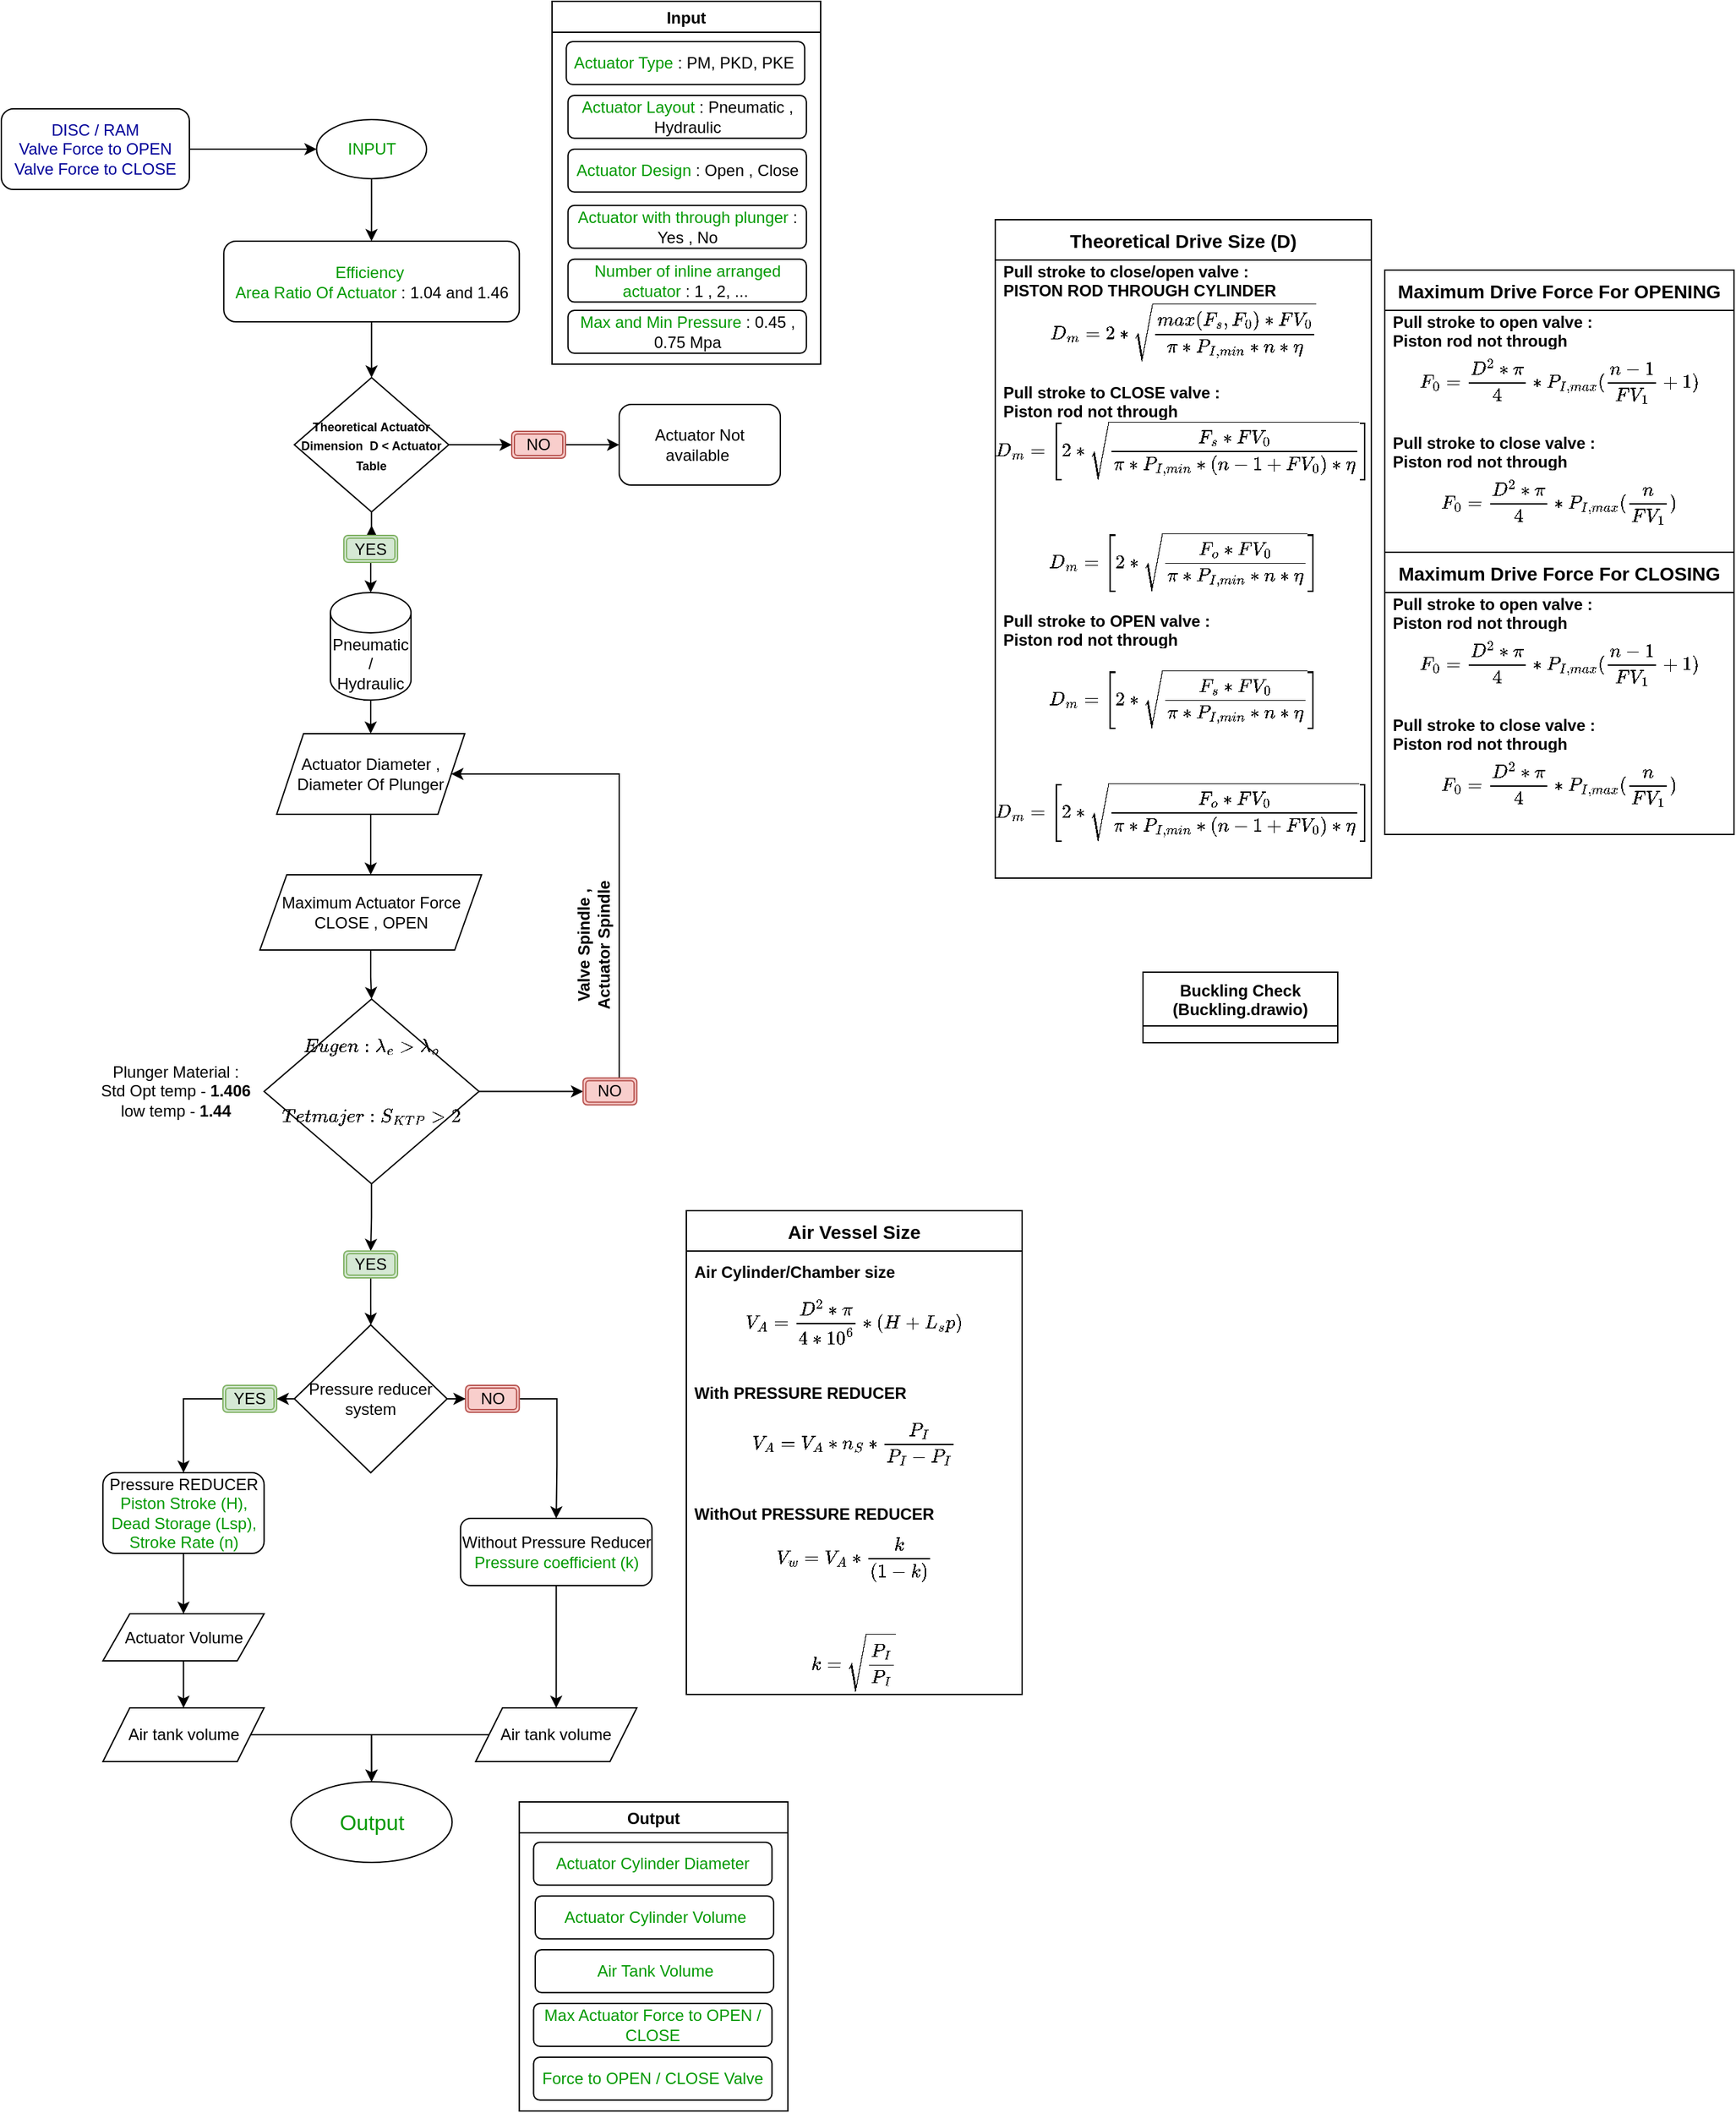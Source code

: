 <mxfile version="20.0.4" type="github">
  <diagram id="1MkfNqyFbh8jdpCnV-Yu" name="PKD_Actuator_FlowChart">
    <mxGraphModel dx="2940" dy="1857" grid="1" gridSize="10" guides="1" tooltips="1" connect="1" arrows="1" fold="1" page="1" pageScale="1" pageWidth="827" pageHeight="1169" math="1" shadow="0">
      <root>
        <mxCell id="0" />
        <mxCell id="1" parent="0" />
        <mxCell id="ROu2CqORUoCn4pubzrho-1" value="" style="edgeStyle=orthogonalEdgeStyle;rounded=0;orthogonalLoop=1;jettySize=auto;html=1;" edge="1" parent="1" source="ROu2CqORUoCn4pubzrho-2" target="ROu2CqORUoCn4pubzrho-44">
          <mxGeometry relative="1" as="geometry">
            <mxPoint x="330" y="150.059" as="targetPoint" />
          </mxGeometry>
        </mxCell>
        <mxCell id="ROu2CqORUoCn4pubzrho-2" value="&lt;font color=&quot;#000099&quot;&gt;DISC / RAM&lt;br&gt;Valve Force to OPEN&lt;br&gt;Valve Force to CLOSE&lt;/font&gt;" style="rounded=1;whiteSpace=wrap;html=1;" vertex="1" parent="1">
          <mxGeometry x="100" y="119.99" width="140" height="60" as="geometry" />
        </mxCell>
        <mxCell id="ROu2CqORUoCn4pubzrho-3" value="" style="edgeStyle=orthogonalEdgeStyle;rounded=0;orthogonalLoop=1;jettySize=auto;html=1;" edge="1" parent="1" source="ROu2CqORUoCn4pubzrho-44" target="ROu2CqORUoCn4pubzrho-5">
          <mxGeometry relative="1" as="geometry">
            <mxPoint x="370" y="165.93" as="sourcePoint" />
          </mxGeometry>
        </mxCell>
        <mxCell id="ROu2CqORUoCn4pubzrho-4" value="" style="edgeStyle=orthogonalEdgeStyle;rounded=0;orthogonalLoop=1;jettySize=auto;html=1;entryX=0.5;entryY=0;entryDx=0;entryDy=0;" edge="1" parent="1" source="ROu2CqORUoCn4pubzrho-5" target="ROu2CqORUoCn4pubzrho-18">
          <mxGeometry relative="1" as="geometry">
            <mxPoint x="370" y="350.0" as="targetPoint" />
          </mxGeometry>
        </mxCell>
        <mxCell id="ROu2CqORUoCn4pubzrho-5" value="&lt;font color=&quot;#009900&quot;&gt;Efficiency&lt;/font&gt;&amp;nbsp;&lt;br&gt;&lt;font color=&quot;#009900&quot;&gt;Area Ratio Of Actuator&amp;nbsp;&lt;/font&gt;: 1.04 and 1.46" style="whiteSpace=wrap;html=1;rounded=1;" vertex="1" parent="1">
          <mxGeometry x="265.64" y="218.5" width="220" height="60" as="geometry" />
        </mxCell>
        <mxCell id="ROu2CqORUoCn4pubzrho-6" style="edgeStyle=orthogonalEdgeStyle;rounded=0;orthogonalLoop=1;jettySize=auto;html=1;exitX=0.5;exitY=1;exitDx=0;exitDy=0;exitPerimeter=0;" edge="1" parent="1" source="ROu2CqORUoCn4pubzrho-7" target="ROu2CqORUoCn4pubzrho-36">
          <mxGeometry relative="1" as="geometry">
            <Array as="points">
              <mxPoint x="370" y="530" />
              <mxPoint x="375" y="530" />
            </Array>
            <mxPoint x="320" y="530" as="targetPoint" />
          </mxGeometry>
        </mxCell>
        <mxCell id="ROu2CqORUoCn4pubzrho-7" value="Pneumatic /&lt;br&gt;Hydraulic" style="shape=cylinder3;whiteSpace=wrap;html=1;boundedLbl=1;backgroundOutline=1;size=15;" vertex="1" parent="1">
          <mxGeometry x="345.01" y="480" width="60" height="80" as="geometry" />
        </mxCell>
        <mxCell id="ROu2CqORUoCn4pubzrho-8" value="Actuator Not available&amp;nbsp;" style="whiteSpace=wrap;html=1;rounded=1;" vertex="1" parent="1">
          <mxGeometry x="560" y="340" width="120" height="60" as="geometry" />
        </mxCell>
        <mxCell id="ROu2CqORUoCn4pubzrho-9" value="" style="edgeStyle=orthogonalEdgeStyle;rounded=0;orthogonalLoop=1;jettySize=auto;html=1;" edge="1" parent="1" source="ROu2CqORUoCn4pubzrho-10" target="ROu2CqORUoCn4pubzrho-37">
          <mxGeometry relative="1" as="geometry">
            <mxPoint x="225.63" y="1240" as="targetPoint" />
          </mxGeometry>
        </mxCell>
        <mxCell id="ROu2CqORUoCn4pubzrho-10" value="Pressure REDUCER&lt;br&gt;&lt;font color=&quot;#009900&quot;&gt;Piston Stroke (H), Dead Storage (Lsp),&lt;br&gt;Stroke Rate (n)&lt;/font&gt;" style="whiteSpace=wrap;html=1;rounded=1;" vertex="1" parent="1">
          <mxGeometry x="175.64" y="1135" width="120" height="60" as="geometry" />
        </mxCell>
        <mxCell id="ROu2CqORUoCn4pubzrho-11" value="" style="edgeStyle=orthogonalEdgeStyle;rounded=0;orthogonalLoop=1;jettySize=auto;html=1;exitX=0.5;exitY=1;exitDx=0;exitDy=0;entryX=0.5;entryY=0;entryDx=0;entryDy=0;" edge="1" parent="1" source="ROu2CqORUoCn4pubzrho-37" target="ROu2CqORUoCn4pubzrho-39">
          <mxGeometry relative="1" as="geometry">
            <mxPoint x="225.63" y="1300" as="sourcePoint" />
            <mxPoint x="225.63" y="1300" as="targetPoint" />
          </mxGeometry>
        </mxCell>
        <mxCell id="ROu2CqORUoCn4pubzrho-12" style="edgeStyle=orthogonalEdgeStyle;rounded=0;orthogonalLoop=1;jettySize=auto;html=1;entryX=0.5;entryY=0;entryDx=0;entryDy=0;" edge="1" parent="1" source="ROu2CqORUoCn4pubzrho-13" target="ROu2CqORUoCn4pubzrho-41">
          <mxGeometry relative="1" as="geometry">
            <mxPoint x="513.63" y="1320" as="targetPoint" />
          </mxGeometry>
        </mxCell>
        <mxCell id="ROu2CqORUoCn4pubzrho-13" value="Without Pressure Reducer&lt;br&gt;&lt;font color=&quot;#009900&quot;&gt;Pressure coefficient (k)&lt;/font&gt;" style="whiteSpace=wrap;html=1;rounded=1;" vertex="1" parent="1">
          <mxGeometry x="441.88" y="1169" width="142.5" height="50" as="geometry" />
        </mxCell>
        <mxCell id="ROu2CqORUoCn4pubzrho-14" style="edgeStyle=orthogonalEdgeStyle;rounded=0;orthogonalLoop=1;jettySize=auto;html=1;entryX=0.5;entryY=0;entryDx=0;entryDy=0;exitX=0;exitY=0.5;exitDx=0;exitDy=0;" edge="1" parent="1" source="ROu2CqORUoCn4pubzrho-26" target="ROu2CqORUoCn4pubzrho-10">
          <mxGeometry relative="1" as="geometry">
            <mxPoint x="250.63" y="1090" as="sourcePoint" />
            <Array as="points">
              <mxPoint x="260.63" y="1080" />
              <mxPoint x="225.63" y="1080" />
            </Array>
          </mxGeometry>
        </mxCell>
        <mxCell id="ROu2CqORUoCn4pubzrho-15" style="edgeStyle=orthogonalEdgeStyle;rounded=0;orthogonalLoop=1;jettySize=auto;html=1;entryX=0.5;entryY=0;entryDx=0;entryDy=0;exitX=1;exitY=0.5;exitDx=0;exitDy=0;" edge="1" parent="1" source="ROu2CqORUoCn4pubzrho-27" target="ROu2CqORUoCn4pubzrho-13">
          <mxGeometry relative="1" as="geometry">
            <mxPoint x="495.63" y="1070" as="sourcePoint" />
            <Array as="points">
              <mxPoint x="513.63" y="1080" />
              <mxPoint x="513.63" y="1130" />
            </Array>
          </mxGeometry>
        </mxCell>
        <mxCell id="ROu2CqORUoCn4pubzrho-16" value="" style="edgeStyle=orthogonalEdgeStyle;rounded=0;orthogonalLoop=1;jettySize=auto;html=1;" edge="1" parent="1" source="ROu2CqORUoCn4pubzrho-18" target="ROu2CqORUoCn4pubzrho-20">
          <mxGeometry relative="1" as="geometry" />
        </mxCell>
        <mxCell id="ROu2CqORUoCn4pubzrho-17" style="edgeStyle=orthogonalEdgeStyle;rounded=0;orthogonalLoop=1;jettySize=auto;html=1;" edge="1" parent="1" source="ROu2CqORUoCn4pubzrho-18">
          <mxGeometry relative="1" as="geometry">
            <mxPoint x="375.64" y="430.0" as="targetPoint" />
          </mxGeometry>
        </mxCell>
        <mxCell id="ROu2CqORUoCn4pubzrho-18" value="&lt;b style=&quot;font-size: 9px&quot;&gt;Theoretical Actuator Dimension&amp;nbsp; D &amp;lt; Actuator Table&lt;/b&gt;" style="rhombus;whiteSpace=wrap;html=1;" vertex="1" parent="1">
          <mxGeometry x="318.14" y="320" width="115" height="100" as="geometry" />
        </mxCell>
        <mxCell id="ROu2CqORUoCn4pubzrho-19" value="" style="edgeStyle=orthogonalEdgeStyle;rounded=0;orthogonalLoop=1;jettySize=auto;html=1;" edge="1" parent="1" source="ROu2CqORUoCn4pubzrho-20" target="ROu2CqORUoCn4pubzrho-8">
          <mxGeometry relative="1" as="geometry" />
        </mxCell>
        <mxCell id="ROu2CqORUoCn4pubzrho-20" value="NO" style="shape=ext;double=1;rounded=1;whiteSpace=wrap;html=1;fillColor=#f8cecc;strokeColor=#b85450;" vertex="1" parent="1">
          <mxGeometry x="480" y="360" width="40" height="20" as="geometry" />
        </mxCell>
        <mxCell id="ROu2CqORUoCn4pubzrho-21" style="edgeStyle=orthogonalEdgeStyle;rounded=0;orthogonalLoop=1;jettySize=auto;html=1;" edge="1" parent="1" source="ROu2CqORUoCn4pubzrho-22" target="ROu2CqORUoCn4pubzrho-7">
          <mxGeometry relative="1" as="geometry" />
        </mxCell>
        <mxCell id="ROu2CqORUoCn4pubzrho-22" value="YES" style="shape=ext;double=1;rounded=1;whiteSpace=wrap;html=1;fillColor=#d5e8d4;strokeColor=#82b366;" vertex="1" parent="1">
          <mxGeometry x="355.02" y="437.5" width="40" height="20" as="geometry" />
        </mxCell>
        <mxCell id="ROu2CqORUoCn4pubzrho-23" value="" style="edgeStyle=orthogonalEdgeStyle;rounded=0;orthogonalLoop=1;jettySize=auto;html=1;" edge="1" parent="1" source="ROu2CqORUoCn4pubzrho-25" target="ROu2CqORUoCn4pubzrho-26">
          <mxGeometry relative="1" as="geometry" />
        </mxCell>
        <mxCell id="ROu2CqORUoCn4pubzrho-24" value="" style="edgeStyle=orthogonalEdgeStyle;rounded=0;orthogonalLoop=1;jettySize=auto;html=1;" edge="1" parent="1" source="ROu2CqORUoCn4pubzrho-25" target="ROu2CqORUoCn4pubzrho-27">
          <mxGeometry relative="1" as="geometry" />
        </mxCell>
        <mxCell id="ROu2CqORUoCn4pubzrho-25" value="Pressure reducer system" style="rhombus;whiteSpace=wrap;html=1;" vertex="1" parent="1">
          <mxGeometry x="318.15" y="1025" width="113.75" height="110" as="geometry" />
        </mxCell>
        <mxCell id="ROu2CqORUoCn4pubzrho-26" value="YES" style="shape=ext;double=1;rounded=1;whiteSpace=wrap;html=1;fillColor=#d5e8d4;strokeColor=#82b366;" vertex="1" parent="1">
          <mxGeometry x="265.01" y="1070" width="40" height="20" as="geometry" />
        </mxCell>
        <mxCell id="ROu2CqORUoCn4pubzrho-27" value="NO" style="shape=ext;double=1;rounded=1;whiteSpace=wrap;html=1;fillColor=#f8cecc;strokeColor=#b85450;" vertex="1" parent="1">
          <mxGeometry x="445.63" y="1070" width="40" height="20" as="geometry" />
        </mxCell>
        <mxCell id="ROu2CqORUoCn4pubzrho-28" value="Input" style="swimlane;" vertex="1" parent="1">
          <mxGeometry x="510" y="40" width="200" height="270" as="geometry">
            <mxRectangle x="680" y="45.93" width="160" height="40" as="alternateBounds" />
          </mxGeometry>
        </mxCell>
        <mxCell id="ROu2CqORUoCn4pubzrho-29" value="&lt;font color=&quot;#009900&quot;&gt;Actuator Layout&lt;/font&gt; : Pneumatic , Hydraulic" style="rounded=1;whiteSpace=wrap;html=1;" vertex="1" parent="ROu2CqORUoCn4pubzrho-28">
          <mxGeometry x="11.88" y="70" width="177.5" height="31.87" as="geometry" />
        </mxCell>
        <mxCell id="ROu2CqORUoCn4pubzrho-30" value="&lt;font color=&quot;#009900&quot;&gt;Actuator Design&lt;/font&gt; : Open , Close" style="rounded=1;whiteSpace=wrap;html=1;" vertex="1" parent="ROu2CqORUoCn4pubzrho-28">
          <mxGeometry x="11.88" y="110" width="177.5" height="31.87" as="geometry" />
        </mxCell>
        <mxCell id="ROu2CqORUoCn4pubzrho-31" value="&lt;font color=&quot;#009900&quot;&gt;Actuator with through plunger&lt;/font&gt; : Yes , No" style="rounded=1;whiteSpace=wrap;html=1;" vertex="1" parent="ROu2CqORUoCn4pubzrho-28">
          <mxGeometry x="11.88" y="151.87" width="177.5" height="31.87" as="geometry" />
        </mxCell>
        <mxCell id="ROu2CqORUoCn4pubzrho-32" value="&lt;font color=&quot;#009900&quot;&gt;Number of inline arranged actuator&lt;/font&gt; : 1 , 2, ...&amp;nbsp;" style="rounded=1;whiteSpace=wrap;html=1;" vertex="1" parent="ROu2CqORUoCn4pubzrho-28">
          <mxGeometry x="11.88" y="191.87" width="177.5" height="31.87" as="geometry" />
        </mxCell>
        <mxCell id="ROu2CqORUoCn4pubzrho-33" value="&lt;font color=&quot;#009900&quot;&gt;Max and Min Pressure&lt;/font&gt; : 0.45 , 0.75 Mpa" style="rounded=1;whiteSpace=wrap;html=1;" vertex="1" parent="ROu2CqORUoCn4pubzrho-28">
          <mxGeometry x="11.88" y="230" width="177.5" height="31.87" as="geometry" />
        </mxCell>
        <mxCell id="ROu2CqORUoCn4pubzrho-34" value="&lt;font color=&quot;#009900&quot;&gt;Actuator Type&lt;/font&gt;&amp;nbsp;: PM, PKD, PKE&amp;nbsp;" style="rounded=1;whiteSpace=wrap;html=1;" vertex="1" parent="ROu2CqORUoCn4pubzrho-28">
          <mxGeometry x="10.63" y="30" width="177.5" height="31.87" as="geometry" />
        </mxCell>
        <mxCell id="ROu2CqORUoCn4pubzrho-35" style="edgeStyle=orthogonalEdgeStyle;rounded=0;orthogonalLoop=1;jettySize=auto;html=1;entryX=0.5;entryY=0;entryDx=0;entryDy=0;fontColor=#0000FF;" edge="1" parent="1" source="ROu2CqORUoCn4pubzrho-36" target="ROu2CqORUoCn4pubzrho-59">
          <mxGeometry relative="1" as="geometry" />
        </mxCell>
        <mxCell id="ROu2CqORUoCn4pubzrho-36" value="&lt;span&gt;Actuator Diameter , Diameter Of Plunger&lt;/span&gt;" style="shape=parallelogram;perimeter=parallelogramPerimeter;whiteSpace=wrap;html=1;fixedSize=1;" vertex="1" parent="1">
          <mxGeometry x="305.01" y="585" width="140" height="60" as="geometry" />
        </mxCell>
        <mxCell id="ROu2CqORUoCn4pubzrho-37" value="&lt;span&gt;Actuator Volume&lt;/span&gt;" style="shape=parallelogram;perimeter=parallelogramPerimeter;whiteSpace=wrap;html=1;fixedSize=1;" vertex="1" parent="1">
          <mxGeometry x="175.64" y="1240" width="120" height="35" as="geometry" />
        </mxCell>
        <mxCell id="ROu2CqORUoCn4pubzrho-38" value="" style="edgeStyle=orthogonalEdgeStyle;rounded=0;orthogonalLoop=1;jettySize=auto;html=1;" edge="1" parent="1" source="ROu2CqORUoCn4pubzrho-39" target="ROu2CqORUoCn4pubzrho-43">
          <mxGeometry relative="1" as="geometry" />
        </mxCell>
        <mxCell id="ROu2CqORUoCn4pubzrho-39" value="&lt;span&gt;Air tank volume&lt;/span&gt;" style="shape=parallelogram;perimeter=parallelogramPerimeter;whiteSpace=wrap;html=1;fixedSize=1;" vertex="1" parent="1">
          <mxGeometry x="175.64" y="1310" width="120" height="40" as="geometry" />
        </mxCell>
        <mxCell id="ROu2CqORUoCn4pubzrho-40" style="edgeStyle=orthogonalEdgeStyle;rounded=0;orthogonalLoop=1;jettySize=auto;html=1;entryX=0.5;entryY=0;entryDx=0;entryDy=0;" edge="1" parent="1" source="ROu2CqORUoCn4pubzrho-41" target="ROu2CqORUoCn4pubzrho-43">
          <mxGeometry relative="1" as="geometry" />
        </mxCell>
        <mxCell id="ROu2CqORUoCn4pubzrho-41" value="&lt;span&gt;Air tank volume&lt;/span&gt;" style="shape=parallelogram;perimeter=parallelogramPerimeter;whiteSpace=wrap;html=1;fixedSize=1;" vertex="1" parent="1">
          <mxGeometry x="453.13" y="1310" width="120" height="40" as="geometry" />
        </mxCell>
        <mxCell id="ROu2CqORUoCn4pubzrho-42" style="edgeStyle=orthogonalEdgeStyle;rounded=0;orthogonalLoop=1;jettySize=auto;html=1;fontColor=#0000FF;exitX=0.5;exitY=1;exitDx=0;exitDy=0;" edge="1" parent="1" source="ROu2CqORUoCn4pubzrho-55" target="ROu2CqORUoCn4pubzrho-25">
          <mxGeometry relative="1" as="geometry">
            <mxPoint x="365.63" y="1005" as="sourcePoint" />
          </mxGeometry>
        </mxCell>
        <mxCell id="ROu2CqORUoCn4pubzrho-43" value="&lt;font style=&quot;font-size: 16px&quot; color=&quot;#009900&quot;&gt;Output&lt;/font&gt;" style="ellipse;whiteSpace=wrap;html=1;" vertex="1" parent="1">
          <mxGeometry x="315.64" y="1365" width="120" height="60" as="geometry" />
        </mxCell>
        <mxCell id="ROu2CqORUoCn4pubzrho-44" value="&lt;span style=&quot;color: rgb(0 , 153 , 0)&quot;&gt;INPUT&lt;/span&gt;" style="ellipse;whiteSpace=wrap;html=1;" vertex="1" parent="1">
          <mxGeometry x="334.7" y="127.95" width="81.87" height="44.07" as="geometry" />
        </mxCell>
        <mxCell id="ROu2CqORUoCn4pubzrho-45" value="Output" style="swimlane;" vertex="1" parent="1">
          <mxGeometry x="485.63" y="1380" width="200" height="230" as="geometry">
            <mxRectangle x="772.5" y="1020" width="130" height="45" as="alternateBounds" />
          </mxGeometry>
        </mxCell>
        <mxCell id="ROu2CqORUoCn4pubzrho-46" value="&lt;font color=&quot;#009900&quot;&gt;Actuator Cylinder Volume&lt;/font&gt;" style="rounded=1;whiteSpace=wrap;html=1;" vertex="1" parent="ROu2CqORUoCn4pubzrho-45">
          <mxGeometry x="11.88" y="70" width="177.5" height="31.87" as="geometry" />
        </mxCell>
        <mxCell id="ROu2CqORUoCn4pubzrho-47" value="&lt;font color=&quot;#009900&quot;&gt;Air Tank Volume&lt;/font&gt;" style="rounded=1;whiteSpace=wrap;html=1;" vertex="1" parent="ROu2CqORUoCn4pubzrho-45">
          <mxGeometry x="11.88" y="110" width="177.5" height="31.87" as="geometry" />
        </mxCell>
        <mxCell id="ROu2CqORUoCn4pubzrho-48" value="&lt;font color=&quot;#009900&quot;&gt;Max Actuator Force to OPEN / CLOSE&lt;/font&gt;" style="rounded=1;whiteSpace=wrap;html=1;" vertex="1" parent="ROu2CqORUoCn4pubzrho-45">
          <mxGeometry x="10.63" y="150" width="177.5" height="31.87" as="geometry" />
        </mxCell>
        <mxCell id="ROu2CqORUoCn4pubzrho-49" value="&lt;font color=&quot;#009900&quot;&gt;Force to OPEN / CLOSE Valve&lt;/font&gt;" style="rounded=1;whiteSpace=wrap;html=1;" vertex="1" parent="ROu2CqORUoCn4pubzrho-45">
          <mxGeometry x="10.63" y="190" width="177.5" height="31.87" as="geometry" />
        </mxCell>
        <mxCell id="ROu2CqORUoCn4pubzrho-50" value="&lt;font color=&quot;#009900&quot;&gt;Actuator Cylinder Diameter&lt;/font&gt;" style="rounded=1;whiteSpace=wrap;html=1;" vertex="1" parent="ROu2CqORUoCn4pubzrho-45">
          <mxGeometry x="10.63" y="30" width="177.5" height="31.87" as="geometry" />
        </mxCell>
        <mxCell id="ROu2CqORUoCn4pubzrho-51" value="Plunger Material : &lt;br&gt;Std Opt temp - &lt;b&gt;1.406&lt;/b&gt;&lt;br&gt;low temp - &lt;b&gt;1.44&lt;/b&gt;" style="text;html=1;strokeColor=none;fillColor=none;align=center;verticalAlign=middle;whiteSpace=wrap;rounded=0;" vertex="1" parent="1">
          <mxGeometry x="155.01" y="831.25" width="150" height="40" as="geometry" />
        </mxCell>
        <mxCell id="ROu2CqORUoCn4pubzrho-52" style="edgeStyle=orthogonalEdgeStyle;rounded=0;orthogonalLoop=1;jettySize=auto;html=1;fontColor=#000000;" edge="1" parent="1" source="ROu2CqORUoCn4pubzrho-54" target="ROu2CqORUoCn4pubzrho-57">
          <mxGeometry relative="1" as="geometry" />
        </mxCell>
        <mxCell id="ROu2CqORUoCn4pubzrho-53" style="edgeStyle=orthogonalEdgeStyle;rounded=0;orthogonalLoop=1;jettySize=auto;html=1;entryX=0.5;entryY=0;entryDx=0;entryDy=0;" edge="1" parent="1" source="ROu2CqORUoCn4pubzrho-54" target="ROu2CqORUoCn4pubzrho-55">
          <mxGeometry relative="1" as="geometry" />
        </mxCell>
        <UserObject label="&lt;font color=&quot;#000000&quot;&gt;$$Eugen : \lambda_{e} &amp;gt; \lambda_{o} $$&lt;br&gt;&lt;/font&gt;&lt;span style=&quot;color: rgb(0 , 0 , 0) ; font-family: &amp;#34;helvetica&amp;#34;&quot;&gt;$$ Tetmajer :&amp;nbsp; S_{KTP} &amp;gt; 2 $$&lt;/span&gt;&lt;font color=&quot;#000000&quot;&gt;&lt;br&gt;&lt;/font&gt;" id="ROu2CqORUoCn4pubzrho-54">
          <mxCell style="rhombus;whiteSpace=wrap;html=1;fontColor=#0000FF;" vertex="1" parent="1">
            <mxGeometry x="295.64" y="782.5" width="160" height="137.5" as="geometry" />
          </mxCell>
        </UserObject>
        <mxCell id="ROu2CqORUoCn4pubzrho-55" value="YES" style="shape=ext;double=1;rounded=1;whiteSpace=wrap;html=1;fillColor=#d5e8d4;strokeColor=#82b366;" vertex="1" parent="1">
          <mxGeometry x="355.01" y="970" width="40" height="20" as="geometry" />
        </mxCell>
        <mxCell id="ROu2CqORUoCn4pubzrho-56" style="edgeStyle=orthogonalEdgeStyle;rounded=0;orthogonalLoop=1;jettySize=auto;html=1;entryX=1;entryY=0.5;entryDx=0;entryDy=0;fontColor=#000000;" edge="1" parent="1" source="ROu2CqORUoCn4pubzrho-57" target="ROu2CqORUoCn4pubzrho-36">
          <mxGeometry relative="1" as="geometry">
            <Array as="points">
              <mxPoint x="560" y="744" />
              <mxPoint x="560" y="615" />
            </Array>
          </mxGeometry>
        </mxCell>
        <mxCell id="ROu2CqORUoCn4pubzrho-57" value="NO" style="shape=ext;double=1;rounded=1;whiteSpace=wrap;html=1;fillColor=#f8cecc;strokeColor=#b85450;" vertex="1" parent="1">
          <mxGeometry x="533.13" y="841.25" width="40" height="20" as="geometry" />
        </mxCell>
        <mxCell id="ROu2CqORUoCn4pubzrho-58" style="edgeStyle=orthogonalEdgeStyle;rounded=0;orthogonalLoop=1;jettySize=auto;html=1;entryX=0.5;entryY=0;entryDx=0;entryDy=0;" edge="1" parent="1" source="ROu2CqORUoCn4pubzrho-59" target="ROu2CqORUoCn4pubzrho-54">
          <mxGeometry relative="1" as="geometry" />
        </mxCell>
        <mxCell id="ROu2CqORUoCn4pubzrho-59" value="&lt;span&gt;Maximum Actuator Force CLOSE , OPEN&lt;/span&gt;" style="shape=parallelogram;perimeter=parallelogramPerimeter;whiteSpace=wrap;html=1;fixedSize=1;" vertex="1" parent="1">
          <mxGeometry x="292.51" y="690" width="165" height="56" as="geometry" />
        </mxCell>
        <mxCell id="ROu2CqORUoCn4pubzrho-60" value="&lt;b&gt;Valve Spindle , Actuator Spindle&lt;/b&gt;" style="text;html=1;strokeColor=none;fillColor=none;align=center;verticalAlign=middle;whiteSpace=wrap;rounded=0;rotation=-90;" vertex="1" parent="1">
          <mxGeometry x="485.63" y="722.5" width="110" height="40" as="geometry" />
        </mxCell>
        <mxCell id="ROu2CqORUoCn4pubzrho-61" value="Theoretical Drive Size (D)" style="swimlane;fontStyle=1;childLayout=stackLayout;horizontal=1;startSize=30;horizontalStack=0;resizeParent=1;resizeParentMax=0;resizeLast=0;collapsible=1;marginBottom=0;fontSize=14;" vertex="1" parent="1">
          <mxGeometry x="840" y="202.5" width="280" height="490" as="geometry">
            <mxRectangle x="860" y="310" width="250" height="30" as="alternateBounds" />
          </mxGeometry>
        </mxCell>
        <mxCell id="ROu2CqORUoCn4pubzrho-62" value="Pull stroke to close/open valve : &#xa;PISTON ROD THROUGH CYLINDER " style="text;strokeColor=none;fillColor=none;align=left;verticalAlign=middle;spacingLeft=4;spacingRight=4;overflow=hidden;points=[[0,0.5],[1,0.5]];portConstraint=eastwest;rotatable=0;fontStyle=1" vertex="1" parent="ROu2CqORUoCn4pubzrho-61">
          <mxGeometry y="30" width="280" height="30" as="geometry" />
        </mxCell>
        <mxCell id="ROu2CqORUoCn4pubzrho-63" value="$$ D_m = 2 * \sqrt \frac {max(F_s, F_0) * FV_0}{\pi *&amp;nbsp; P_{I,min} * n * \eta} $$&amp;nbsp;" style="text;html=1;strokeColor=none;fillColor=none;align=center;verticalAlign=middle;whiteSpace=wrap;rounded=0;" vertex="1" parent="ROu2CqORUoCn4pubzrho-61">
          <mxGeometry y="60" width="280" height="60" as="geometry" />
        </mxCell>
        <mxCell id="ROu2CqORUoCn4pubzrho-64" value="Pull stroke to CLOSE valve : &#xa;Piston rod not through" style="text;strokeColor=none;fillColor=none;align=left;verticalAlign=middle;spacingLeft=4;spacingRight=4;overflow=hidden;points=[[0,0.5],[1,0.5]];portConstraint=eastwest;rotatable=0;fontStyle=1" vertex="1" parent="ROu2CqORUoCn4pubzrho-61">
          <mxGeometry y="120" width="280" height="30" as="geometry" />
        </mxCell>
        <mxCell id="ROu2CqORUoCn4pubzrho-65" value="$$ D_m =\left [ 2 * \sqrt \frac {F_s * FV_0}{\pi *&amp;nbsp; P_{I,min}&amp;nbsp;&amp;nbsp;* (n-1 + FV_0)&amp;nbsp;* \eta} \right ]&lt;br&gt;$$&amp;nbsp;&lt;br&gt;$$ D_m =\left [ 2 * \sqrt \frac {F_o * FV_0}{\pi *&amp;nbsp; P_{I,min}&amp;nbsp;&amp;nbsp;* n * \eta} \right ]&lt;br&gt;$$&amp;nbsp;" style="text;html=1;strokeColor=none;fillColor=none;align=center;verticalAlign=middle;whiteSpace=wrap;rounded=0;" vertex="1" parent="ROu2CqORUoCn4pubzrho-61">
          <mxGeometry y="150" width="280" height="140" as="geometry" />
        </mxCell>
        <mxCell id="ROu2CqORUoCn4pubzrho-66" value="Pull stroke to OPEN valve : &#xa;Piston rod not through" style="text;strokeColor=none;fillColor=none;align=left;verticalAlign=middle;spacingLeft=4;spacingRight=4;overflow=hidden;points=[[0,0.5],[1,0.5]];portConstraint=eastwest;rotatable=0;fontStyle=1" vertex="1" parent="ROu2CqORUoCn4pubzrho-61">
          <mxGeometry y="290" width="280" height="30" as="geometry" />
        </mxCell>
        <mxCell id="ROu2CqORUoCn4pubzrho-67" value="$$ D_m =\left [ 2 * \sqrt \frac {F_s * FV_0}{\pi *&amp;nbsp; P_{I,min}&amp;nbsp;&amp;nbsp;* n * \eta} \right ]&lt;br&gt;$$&amp;nbsp;&lt;br&gt;$$ D_m =\left [ 2 * \sqrt \frac {F_o * FV_0}{\pi *&amp;nbsp; P_{I,min}&amp;nbsp;&amp;nbsp;*(n-1 + FV_0)&amp;nbsp;* \eta} \right ]&lt;br&gt;$$&amp;nbsp;" style="text;html=1;strokeColor=none;fillColor=none;align=center;verticalAlign=middle;whiteSpace=wrap;rounded=0;" vertex="1" parent="ROu2CqORUoCn4pubzrho-61">
          <mxGeometry y="320" width="280" height="170" as="geometry" />
        </mxCell>
        <mxCell id="ROu2CqORUoCn4pubzrho-68" value="Maximum Drive Force For OPENING" style="swimlane;fontStyle=1;childLayout=stackLayout;horizontal=1;startSize=30;horizontalStack=0;resizeParent=1;resizeParentMax=0;resizeLast=0;collapsible=1;marginBottom=0;fontSize=14;" vertex="1" parent="1">
          <mxGeometry x="1130" y="240" width="260" height="210" as="geometry">
            <mxRectangle x="1190" y="370" width="250" height="30" as="alternateBounds" />
          </mxGeometry>
        </mxCell>
        <mxCell id="ROu2CqORUoCn4pubzrho-69" value="Pull stroke to open valve :&#xa;Piston rod not through " style="text;strokeColor=none;fillColor=none;align=left;verticalAlign=middle;spacingLeft=4;spacingRight=4;overflow=hidden;points=[[0,0.5],[1,0.5]];portConstraint=eastwest;rotatable=0;fontStyle=1" vertex="1" parent="ROu2CqORUoCn4pubzrho-68">
          <mxGeometry y="30" width="260" height="30" as="geometry" />
        </mxCell>
        <mxCell id="ROu2CqORUoCn4pubzrho-70" value="$$ F_0 =&amp;nbsp; \frac {D^2 * \pi&lt;br&gt;}{4} *P_{I,max}&amp;nbsp;&amp;nbsp;(\frac{n-1}{FV_1} + 1)&lt;br&gt;&amp;nbsp;$$&amp;nbsp;" style="text;html=1;strokeColor=none;fillColor=none;align=center;verticalAlign=middle;whiteSpace=wrap;rounded=0;" vertex="1" parent="ROu2CqORUoCn4pubzrho-68">
          <mxGeometry y="60" width="260" height="60" as="geometry" />
        </mxCell>
        <mxCell id="ROu2CqORUoCn4pubzrho-71" value="Pull stroke to close valve : &#xa;Piston rod not through" style="text;strokeColor=none;fillColor=none;align=left;verticalAlign=middle;spacingLeft=4;spacingRight=4;overflow=hidden;points=[[0,0.5],[1,0.5]];portConstraint=eastwest;rotatable=0;fontStyle=1" vertex="1" parent="ROu2CqORUoCn4pubzrho-68">
          <mxGeometry y="120" width="260" height="30" as="geometry" />
        </mxCell>
        <mxCell id="ROu2CqORUoCn4pubzrho-72" value="$$ F_0 =&amp;nbsp; \frac {D^2 * \pi&lt;br&gt;}{4} *P_{I,max}&amp;nbsp;&lt;br&gt;&amp;nbsp;(\frac{n}{FV_1})&lt;br&gt;&amp;nbsp;$$&amp;nbsp;" style="text;html=1;strokeColor=none;fillColor=none;align=center;verticalAlign=middle;whiteSpace=wrap;rounded=0;" vertex="1" parent="ROu2CqORUoCn4pubzrho-68">
          <mxGeometry y="150" width="260" height="60" as="geometry" />
        </mxCell>
        <mxCell id="ROu2CqORUoCn4pubzrho-73" value="Maximum Drive Force For CLOSING" style="swimlane;fontStyle=1;childLayout=stackLayout;horizontal=1;startSize=30;horizontalStack=0;resizeParent=1;resizeParentMax=0;resizeLast=0;collapsible=1;marginBottom=0;fontSize=14;" vertex="1" parent="1">
          <mxGeometry x="1130" y="450" width="260" height="210" as="geometry">
            <mxRectangle x="1460" y="370" width="250" height="30" as="alternateBounds" />
          </mxGeometry>
        </mxCell>
        <mxCell id="ROu2CqORUoCn4pubzrho-74" value="Pull stroke to open valve : &#xa;Piston rod not through " style="text;strokeColor=none;fillColor=none;align=left;verticalAlign=middle;spacingLeft=4;spacingRight=4;overflow=hidden;points=[[0,0.5],[1,0.5]];portConstraint=eastwest;rotatable=0;fontStyle=1" vertex="1" parent="ROu2CqORUoCn4pubzrho-73">
          <mxGeometry y="30" width="260" height="30" as="geometry" />
        </mxCell>
        <mxCell id="ROu2CqORUoCn4pubzrho-75" value="$$ F_0 =&amp;nbsp; \frac {D^2 * \pi&lt;br&gt;}{4} *P_{I,max}&amp;nbsp;(\frac{n-1}{FV_1}+1)&lt;br&gt;&amp;nbsp;$$&amp;nbsp;" style="text;html=1;strokeColor=none;fillColor=none;align=center;verticalAlign=middle;whiteSpace=wrap;rounded=0;" vertex="1" parent="ROu2CqORUoCn4pubzrho-73">
          <mxGeometry y="60" width="260" height="60" as="geometry" />
        </mxCell>
        <mxCell id="ROu2CqORUoCn4pubzrho-76" value="Pull stroke to close valve : &#xa;Piston rod not through" style="text;strokeColor=none;fillColor=none;align=left;verticalAlign=middle;spacingLeft=4;spacingRight=4;overflow=hidden;points=[[0,0.5],[1,0.5]];portConstraint=eastwest;rotatable=0;fontStyle=1" vertex="1" parent="ROu2CqORUoCn4pubzrho-73">
          <mxGeometry y="120" width="260" height="30" as="geometry" />
        </mxCell>
        <mxCell id="ROu2CqORUoCn4pubzrho-77" value="$$ F_0 =&amp;nbsp; \frac {D^2 * \pi&lt;br&gt;}{4} *P_{I,max}&amp;nbsp;(\frac{n}{FV_1} )&lt;br&gt;&amp;nbsp;$$&amp;nbsp;" style="text;html=1;strokeColor=none;fillColor=none;align=center;verticalAlign=middle;whiteSpace=wrap;rounded=0;" vertex="1" parent="ROu2CqORUoCn4pubzrho-73">
          <mxGeometry y="150" width="260" height="60" as="geometry" />
        </mxCell>
        <mxCell id="ROu2CqORUoCn4pubzrho-79" value="Air Vessel Size" style="swimlane;fontStyle=1;childLayout=stackLayout;horizontal=1;startSize=30;horizontalStack=0;resizeParent=1;resizeParentMax=0;resizeLast=0;collapsible=1;marginBottom=0;fontSize=14;" vertex="1" parent="1">
          <mxGeometry x="610" y="940" width="250" height="360" as="geometry">
            <mxRectangle x="90" y="750" width="250" height="30" as="alternateBounds" />
          </mxGeometry>
        </mxCell>
        <mxCell id="ROu2CqORUoCn4pubzrho-80" value="Air Cylinder/Chamber size" style="text;strokeColor=none;fillColor=none;align=left;verticalAlign=middle;spacingLeft=4;spacingRight=4;overflow=hidden;points=[[0,0.5],[1,0.5]];portConstraint=eastwest;rotatable=0;fontStyle=1" vertex="1" parent="ROu2CqORUoCn4pubzrho-79">
          <mxGeometry y="30" width="250" height="30" as="geometry" />
        </mxCell>
        <mxCell id="ROu2CqORUoCn4pubzrho-81" value="$$ V_A =&amp;nbsp; \frac {D^2 * \pi&lt;br&gt;}{4 * 10^6} * (H + L_sp)&lt;br&gt;&amp;nbsp;$$&amp;nbsp;" style="text;html=1;strokeColor=none;fillColor=none;align=center;verticalAlign=middle;whiteSpace=wrap;rounded=0;" vertex="1" parent="ROu2CqORUoCn4pubzrho-79">
          <mxGeometry y="60" width="250" height="60" as="geometry" />
        </mxCell>
        <mxCell id="ROu2CqORUoCn4pubzrho-82" value="With PRESSURE REDUCER " style="text;strokeColor=none;fillColor=none;align=left;verticalAlign=middle;spacingLeft=4;spacingRight=4;overflow=hidden;points=[[0,0.5],[1,0.5]];portConstraint=eastwest;rotatable=0;fontStyle=1" vertex="1" parent="ROu2CqORUoCn4pubzrho-79">
          <mxGeometry y="120" width="250" height="30" as="geometry" />
        </mxCell>
        <mxCell id="ROu2CqORUoCn4pubzrho-83" value="$$ V_A =&amp;nbsp; V_A * n_S * \frac {P_I}{P_I - P_I}&lt;br&gt;&amp;nbsp;$$&amp;nbsp;" style="text;html=1;strokeColor=none;fillColor=none;align=center;verticalAlign=middle;whiteSpace=wrap;rounded=0;" vertex="1" parent="ROu2CqORUoCn4pubzrho-79">
          <mxGeometry y="150" width="250" height="60" as="geometry" />
        </mxCell>
        <mxCell id="ROu2CqORUoCn4pubzrho-84" value="WithOut PRESSURE REDUCER" style="text;strokeColor=none;fillColor=none;align=left;verticalAlign=middle;spacingLeft=4;spacingRight=4;overflow=hidden;points=[[0,0.5],[1,0.5]];portConstraint=eastwest;rotatable=0;fontStyle=1" vertex="1" parent="ROu2CqORUoCn4pubzrho-79">
          <mxGeometry y="210" width="250" height="30" as="geometry" />
        </mxCell>
        <mxCell id="ROu2CqORUoCn4pubzrho-85" value="$$ V_w = V_A *&amp;nbsp; \frac {k}{(1-k)}&lt;br&gt;&amp;nbsp;$$&amp;nbsp;&lt;br&gt;$$ k = \sqrt \frac{P_I}{P_I} $$" style="text;html=1;strokeColor=none;fillColor=none;align=center;verticalAlign=middle;whiteSpace=wrap;rounded=0;" vertex="1" parent="ROu2CqORUoCn4pubzrho-79">
          <mxGeometry y="240" width="250" height="120" as="geometry" />
        </mxCell>
        <mxCell id="ROu2CqORUoCn4pubzrho-86" value="Buckling Check &#xa;(Buckling.drawio)" style="swimlane;startSize=40;" vertex="1" collapsed="1" parent="1">
          <mxGeometry x="950" y="762.5" width="145" height="52.5" as="geometry">
            <mxRectangle x="940" y="900" width="820" height="1000" as="alternateBounds" />
          </mxGeometry>
        </mxCell>
        <mxCell id="ROu2CqORUoCn4pubzrho-87" value="&lt;font color=&quot;#009900&quot;&gt;Material / Temperature&lt;br&gt;Maximum Actuator Force&lt;br&gt;Bore Diameter of Spindle&lt;/font&gt;" style="rounded=1;whiteSpace=wrap;html=1;" vertex="1" parent="ROu2CqORUoCn4pubzrho-86">
          <mxGeometry x="58.7" y="30" width="150" height="60" as="geometry" />
        </mxCell>
        <mxCell id="ROu2CqORUoCn4pubzrho-88" value="Minimum Spindle &lt;br&gt;Diameter" style="shape=parallelogram;perimeter=parallelogramPerimeter;whiteSpace=wrap;html=1;fixedSize=1;" vertex="1" parent="ROu2CqORUoCn4pubzrho-86">
          <mxGeometry x="262.45" y="35" width="147.5" height="50" as="geometry" />
        </mxCell>
        <mxCell id="ROu2CqORUoCn4pubzrho-89" value="" style="edgeStyle=orthogonalEdgeStyle;rounded=0;orthogonalLoop=1;jettySize=auto;html=1;" edge="1" parent="ROu2CqORUoCn4pubzrho-86" source="ROu2CqORUoCn4pubzrho-87" target="ROu2CqORUoCn4pubzrho-88">
          <mxGeometry relative="1" as="geometry">
            <mxPoint x="336.2" y="50" as="targetPoint" />
          </mxGeometry>
        </mxCell>
        <mxCell id="ROu2CqORUoCn4pubzrho-90" value="Buckling" style="rhombus;whiteSpace=wrap;html=1;" vertex="1" parent="ROu2CqORUoCn4pubzrho-86">
          <mxGeometry x="271.2" y="225" width="130" height="100" as="geometry" />
        </mxCell>
        <mxCell id="ROu2CqORUoCn4pubzrho-91" value="&lt;span style=&quot;color: rgb(0 , 0 , 0) ; font-family: &amp;#34;helvetica&amp;#34; ; font-size: 12px ; font-style: normal ; letter-spacing: normal ; text-align: center ; text-indent: 0px ; text-transform: none ; word-spacing: 0px ; background-color: rgb(248 , 249 , 250) ; display: inline ; float: none&quot;&gt;&lt;b&gt;Elastic Buckling / Euler Buckling&lt;/b&gt;&lt;/span&gt;" style="text;whiteSpace=wrap;html=1;" vertex="1" parent="ROu2CqORUoCn4pubzrho-86">
          <mxGeometry x="193.7" y="308" width="107.5" height="40" as="geometry" />
        </mxCell>
        <mxCell id="ROu2CqORUoCn4pubzrho-92" value="&lt;span style=&quot;color: rgb(0 , 0 , 0) ; font-family: &amp;#34;helvetica&amp;#34; ; font-size: 12px ; font-style: normal ; letter-spacing: normal ; text-align: center ; text-indent: 0px ; text-transform: none ; word-spacing: 0px ; background-color: rgb(248 , 249 , 250) ; display: inline ; float: none&quot;&gt;&lt;b&gt;Inelastic Buckling / Tetmajer Buckling&lt;/b&gt;&lt;/span&gt;" style="text;whiteSpace=wrap;html=1;" vertex="1" parent="ROu2CqORUoCn4pubzrho-86">
          <mxGeometry x="495.7" y="268" width="130" height="40" as="geometry" />
        </mxCell>
        <mxCell id="ROu2CqORUoCn4pubzrho-93" value="&lt;font color=&quot;#009900&quot;&gt;Buckling Assurance&lt;br&gt;Buckling Case&amp;nbsp;&lt;br&gt;Spindle Length&lt;br&gt;&lt;/font&gt;" style="rounded=1;whiteSpace=wrap;html=1;" vertex="1" parent="ROu2CqORUoCn4pubzrho-86">
          <mxGeometry x="118.7" y="356" width="110" height="40" as="geometry" />
        </mxCell>
        <mxCell id="ROu2CqORUoCn4pubzrho-94" value="Free Buckling Length" style="shape=parallelogram;perimeter=parallelogramPerimeter;whiteSpace=wrap;html=1;fixedSize=1;" vertex="1" parent="ROu2CqORUoCn4pubzrho-86">
          <mxGeometry x="253.7" y="356" width="165" height="40" as="geometry" />
        </mxCell>
        <mxCell id="ROu2CqORUoCn4pubzrho-95" value="" style="edgeStyle=orthogonalEdgeStyle;rounded=0;orthogonalLoop=1;jettySize=auto;html=1;" edge="1" parent="ROu2CqORUoCn4pubzrho-86" source="ROu2CqORUoCn4pubzrho-90" target="ROu2CqORUoCn4pubzrho-94">
          <mxGeometry relative="1" as="geometry" />
        </mxCell>
        <mxCell id="ROu2CqORUoCn4pubzrho-96" value="" style="edgeStyle=orthogonalEdgeStyle;rounded=0;orthogonalLoop=1;jettySize=auto;html=1;" edge="1" parent="ROu2CqORUoCn4pubzrho-86" source="ROu2CqORUoCn4pubzrho-93" target="ROu2CqORUoCn4pubzrho-94">
          <mxGeometry relative="1" as="geometry" />
        </mxCell>
        <mxCell id="ROu2CqORUoCn4pubzrho-97" value="Euler Area Moment &lt;br&gt;of Inertia" style="shape=parallelogram;perimeter=parallelogramPerimeter;whiteSpace=wrap;html=1;fixedSize=1;" vertex="1" parent="ROu2CqORUoCn4pubzrho-86">
          <mxGeometry x="255.57" y="430" width="161.25" height="40" as="geometry" />
        </mxCell>
        <mxCell id="ROu2CqORUoCn4pubzrho-98" value="" style="edgeStyle=orthogonalEdgeStyle;rounded=0;orthogonalLoop=1;jettySize=auto;html=1;" edge="1" parent="ROu2CqORUoCn4pubzrho-86" source="ROu2CqORUoCn4pubzrho-94" target="ROu2CqORUoCn4pubzrho-97">
          <mxGeometry relative="1" as="geometry" />
        </mxCell>
        <mxCell id="ROu2CqORUoCn4pubzrho-99" value="Free Buckling Length" style="shape=parallelogram;perimeter=parallelogramPerimeter;whiteSpace=wrap;html=1;fixedSize=1;" vertex="1" parent="ROu2CqORUoCn4pubzrho-86">
          <mxGeometry x="560.58" y="356" width="165" height="40" as="geometry" />
        </mxCell>
        <mxCell id="ROu2CqORUoCn4pubzrho-100" value="Tetmajer Area Moment &lt;br&gt;of Inertia" style="shape=parallelogram;perimeter=parallelogramPerimeter;whiteSpace=wrap;html=1;fixedSize=1;" vertex="1" parent="ROu2CqORUoCn4pubzrho-86">
          <mxGeometry x="562.46" y="430" width="161.25" height="40" as="geometry" />
        </mxCell>
        <mxCell id="ROu2CqORUoCn4pubzrho-101" value="" style="edgeStyle=orthogonalEdgeStyle;rounded=0;orthogonalLoop=1;jettySize=auto;html=1;" edge="1" parent="ROu2CqORUoCn4pubzrho-86" source="ROu2CqORUoCn4pubzrho-99" target="ROu2CqORUoCn4pubzrho-100">
          <mxGeometry relative="1" as="geometry" />
        </mxCell>
        <mxCell id="ROu2CqORUoCn4pubzrho-102" value="Required Spindle Diameter" style="whiteSpace=wrap;html=1;" vertex="1" parent="ROu2CqORUoCn4pubzrho-86">
          <mxGeometry x="248.7" y="505" width="174.99" height="30" as="geometry" />
        </mxCell>
        <mxCell id="ROu2CqORUoCn4pubzrho-103" value="" style="edgeStyle=orthogonalEdgeStyle;rounded=0;orthogonalLoop=1;jettySize=auto;html=1;" edge="1" parent="ROu2CqORUoCn4pubzrho-86" source="ROu2CqORUoCn4pubzrho-97" target="ROu2CqORUoCn4pubzrho-102">
          <mxGeometry relative="1" as="geometry" />
        </mxCell>
        <mxCell id="ROu2CqORUoCn4pubzrho-104" value="&lt;span&gt;Radius Of &lt;br&gt;Inertia&lt;/span&gt;" style="shape=parallelogram;perimeter=parallelogramPerimeter;whiteSpace=wrap;html=1;fixedSize=1;" vertex="1" parent="ROu2CqORUoCn4pubzrho-86">
          <mxGeometry x="287.76" y="565" width="96.87" height="40" as="geometry" />
        </mxCell>
        <mxCell id="ROu2CqORUoCn4pubzrho-105" value="" style="edgeStyle=orthogonalEdgeStyle;rounded=0;orthogonalLoop=1;jettySize=auto;html=1;" edge="1" parent="ROu2CqORUoCn4pubzrho-86" source="ROu2CqORUoCn4pubzrho-102" target="ROu2CqORUoCn4pubzrho-104">
          <mxGeometry relative="1" as="geometry" />
        </mxCell>
        <mxCell id="ROu2CqORUoCn4pubzrho-106" value="Thickness &lt;br&gt;ratio (IE)" style="shape=parallelogram;perimeter=parallelogramPerimeter;whiteSpace=wrap;html=1;fixedSize=1;" vertex="1" parent="ROu2CqORUoCn4pubzrho-86">
          <mxGeometry x="281.04" y="630" width="110.31" height="40" as="geometry" />
        </mxCell>
        <mxCell id="ROu2CqORUoCn4pubzrho-107" value="" style="edgeStyle=orthogonalEdgeStyle;rounded=0;orthogonalLoop=1;jettySize=auto;html=1;" edge="1" parent="ROu2CqORUoCn4pubzrho-86" source="ROu2CqORUoCn4pubzrho-104" target="ROu2CqORUoCn4pubzrho-106">
          <mxGeometry relative="1" as="geometry" />
        </mxCell>
        <mxCell id="ROu2CqORUoCn4pubzrho-108" value="Fineness &lt;br&gt;ratio (IO)" style="shape=parallelogram;perimeter=parallelogramPerimeter;whiteSpace=wrap;html=1;fixedSize=1;" vertex="1" parent="ROu2CqORUoCn4pubzrho-86">
          <mxGeometry x="281.04" y="700" width="110.31" height="40" as="geometry" />
        </mxCell>
        <mxCell id="ROu2CqORUoCn4pubzrho-109" value="" style="edgeStyle=orthogonalEdgeStyle;rounded=0;orthogonalLoop=1;jettySize=auto;html=1;" edge="1" parent="ROu2CqORUoCn4pubzrho-86" source="ROu2CqORUoCn4pubzrho-106" target="ROu2CqORUoCn4pubzrho-108">
          <mxGeometry relative="1" as="geometry" />
        </mxCell>
        <mxCell id="ROu2CqORUoCn4pubzrho-110" style="edgeStyle=orthogonalEdgeStyle;rounded=0;orthogonalLoop=1;jettySize=auto;html=1;entryX=0.5;entryY=0;entryDx=0;entryDy=0;" edge="1" parent="ROu2CqORUoCn4pubzrho-86" source="ROu2CqORUoCn4pubzrho-111" target="ROu2CqORUoCn4pubzrho-99">
          <mxGeometry relative="1" as="geometry">
            <Array as="points">
              <mxPoint x="449.7" y="800" />
              <mxPoint x="449.7" y="315" />
              <mxPoint x="642.7" y="315" />
            </Array>
            <mxPoint x="578.7" y="345" as="targetPoint" />
          </mxGeometry>
        </mxCell>
        <mxCell id="ROu2CqORUoCn4pubzrho-111" value="If IE &amp;gt; IO" style="rhombus;whiteSpace=wrap;html=1;" vertex="1" parent="ROu2CqORUoCn4pubzrho-86">
          <mxGeometry x="296.19" y="770" width="80" height="60" as="geometry" />
        </mxCell>
        <mxCell id="ROu2CqORUoCn4pubzrho-112" value="" style="edgeStyle=orthogonalEdgeStyle;rounded=0;orthogonalLoop=1;jettySize=auto;html=1;" edge="1" parent="ROu2CqORUoCn4pubzrho-86" source="ROu2CqORUoCn4pubzrho-108" target="ROu2CqORUoCn4pubzrho-111">
          <mxGeometry relative="1" as="geometry" />
        </mxCell>
        <mxCell id="ROu2CqORUoCn4pubzrho-113" value="Diameter of Spindle" style="ellipse;whiteSpace=wrap;html=1;" vertex="1" parent="ROu2CqORUoCn4pubzrho-86">
          <mxGeometry x="276.2" y="860" width="120" height="60" as="geometry" />
        </mxCell>
        <mxCell id="ROu2CqORUoCn4pubzrho-114" value="" style="edgeStyle=orthogonalEdgeStyle;rounded=0;orthogonalLoop=1;jettySize=auto;html=1;" edge="1" parent="ROu2CqORUoCn4pubzrho-86" source="ROu2CqORUoCn4pubzrho-111" target="ROu2CqORUoCn4pubzrho-113">
          <mxGeometry relative="1" as="geometry" />
        </mxCell>
        <mxCell id="ROu2CqORUoCn4pubzrho-115" value="&lt;b style=&quot;color: rgb(0 , 153 , 0)&quot;&gt;YES&lt;/b&gt;" style="rounded=0;whiteSpace=wrap;html=1;fillColor=#d5e8d4;strokeColor=#82b366;" vertex="1" parent="ROu2CqORUoCn4pubzrho-86">
          <mxGeometry x="281.04" y="830" width="40" height="20" as="geometry" />
        </mxCell>
        <mxCell id="ROu2CqORUoCn4pubzrho-116" value="&lt;b&gt;&lt;font color=&quot;#ff0000&quot;&gt;NO&lt;/font&gt;&lt;/b&gt;" style="rounded=0;whiteSpace=wrap;html=1;fillColor=#f8cecc;strokeColor=#b85450;" vertex="1" parent="ROu2CqORUoCn4pubzrho-86">
          <mxGeometry x="391.35" y="770" width="40" height="20" as="geometry" />
        </mxCell>
        <mxCell id="ROu2CqORUoCn4pubzrho-117" value="Required Spindle Diameter" style="whiteSpace=wrap;html=1;" vertex="1" parent="ROu2CqORUoCn4pubzrho-86">
          <mxGeometry x="555.59" y="505" width="174.99" height="30" as="geometry" />
        </mxCell>
        <mxCell id="ROu2CqORUoCn4pubzrho-118" value="" style="edgeStyle=orthogonalEdgeStyle;rounded=0;orthogonalLoop=1;jettySize=auto;html=1;" edge="1" parent="ROu2CqORUoCn4pubzrho-86" source="ROu2CqORUoCn4pubzrho-100" target="ROu2CqORUoCn4pubzrho-117">
          <mxGeometry relative="1" as="geometry" />
        </mxCell>
        <mxCell id="ROu2CqORUoCn4pubzrho-119" value="&lt;span&gt;Radius Of &lt;br&gt;Inertia&lt;/span&gt;" style="shape=parallelogram;perimeter=parallelogramPerimeter;whiteSpace=wrap;html=1;fixedSize=1;" vertex="1" parent="ROu2CqORUoCn4pubzrho-86">
          <mxGeometry x="594.65" y="565" width="96.87" height="40" as="geometry" />
        </mxCell>
        <mxCell id="ROu2CqORUoCn4pubzrho-120" value="" style="edgeStyle=orthogonalEdgeStyle;rounded=0;orthogonalLoop=1;jettySize=auto;html=1;" edge="1" parent="ROu2CqORUoCn4pubzrho-86" source="ROu2CqORUoCn4pubzrho-117" target="ROu2CqORUoCn4pubzrho-119">
          <mxGeometry relative="1" as="geometry" />
        </mxCell>
        <mxCell id="ROu2CqORUoCn4pubzrho-121" value="Fineness &lt;br&gt;ratio (IO)" style="shape=parallelogram;perimeter=parallelogramPerimeter;whiteSpace=wrap;html=1;fixedSize=1;" vertex="1" parent="ROu2CqORUoCn4pubzrho-86">
          <mxGeometry x="587.93" y="630" width="110.31" height="40" as="geometry" />
        </mxCell>
        <mxCell id="ROu2CqORUoCn4pubzrho-122" value="" style="edgeStyle=orthogonalEdgeStyle;rounded=0;orthogonalLoop=1;jettySize=auto;html=1;" edge="1" parent="ROu2CqORUoCn4pubzrho-86" source="ROu2CqORUoCn4pubzrho-119" target="ROu2CqORUoCn4pubzrho-121">
          <mxGeometry relative="1" as="geometry">
            <mxPoint x="571.3" y="640.0" as="targetPoint" />
          </mxGeometry>
        </mxCell>
        <mxCell id="ROu2CqORUoCn4pubzrho-123" value="Buckling Stress &amp;amp;&amp;nbsp;&lt;br&gt;Available Compressed Stress" style="shape=parallelogram;perimeter=parallelogramPerimeter;whiteSpace=wrap;html=1;fixedSize=1;" vertex="1" parent="ROu2CqORUoCn4pubzrho-86">
          <mxGeometry x="570.9" y="700" width="144.37" height="40" as="geometry" />
        </mxCell>
        <mxCell id="ROu2CqORUoCn4pubzrho-124" value="" style="edgeStyle=orthogonalEdgeStyle;rounded=0;orthogonalLoop=1;jettySize=auto;html=1;" edge="1" parent="ROu2CqORUoCn4pubzrho-86" source="ROu2CqORUoCn4pubzrho-121" target="ROu2CqORUoCn4pubzrho-123">
          <mxGeometry relative="1" as="geometry" />
        </mxCell>
        <mxCell id="ROu2CqORUoCn4pubzrho-125" value="Controlled Safety &lt;br&gt;check" style="shape=parallelogram;perimeter=parallelogramPerimeter;whiteSpace=wrap;html=1;fixedSize=1;" vertex="1" parent="ROu2CqORUoCn4pubzrho-86">
          <mxGeometry x="582.22" y="770" width="121.71" height="30" as="geometry" />
        </mxCell>
        <mxCell id="ROu2CqORUoCn4pubzrho-126" value="" style="edgeStyle=orthogonalEdgeStyle;rounded=0;orthogonalLoop=1;jettySize=auto;html=1;" edge="1" parent="ROu2CqORUoCn4pubzrho-86" source="ROu2CqORUoCn4pubzrho-123" target="ROu2CqORUoCn4pubzrho-125">
          <mxGeometry relative="1" as="geometry" />
        </mxCell>
        <mxCell id="ROu2CqORUoCn4pubzrho-127" value="Diameter of Spindle" style="ellipse;whiteSpace=wrap;html=1;" vertex="1" parent="ROu2CqORUoCn4pubzrho-86">
          <mxGeometry x="583.925" y="920" width="120" height="60" as="geometry" />
        </mxCell>
        <mxCell id="ROu2CqORUoCn4pubzrho-128" value="" style="edgeStyle=orthogonalEdgeStyle;rounded=0;orthogonalLoop=1;jettySize=auto;html=1;" edge="1" parent="ROu2CqORUoCn4pubzrho-86" source="ROu2CqORUoCn4pubzrho-129" target="ROu2CqORUoCn4pubzrho-127">
          <mxGeometry relative="1" as="geometry" />
        </mxCell>
        <mxCell id="ROu2CqORUoCn4pubzrho-129" value="If SKTP &amp;gt; 2" style="rhombus;whiteSpace=wrap;html=1;" vertex="1" parent="ROu2CqORUoCn4pubzrho-86">
          <mxGeometry x="603.7" y="830" width="80" height="60" as="geometry" />
        </mxCell>
        <mxCell id="ROu2CqORUoCn4pubzrho-130" value="" style="edgeStyle=orthogonalEdgeStyle;rounded=0;orthogonalLoop=1;jettySize=auto;html=1;" edge="1" parent="ROu2CqORUoCn4pubzrho-86" source="ROu2CqORUoCn4pubzrho-125" target="ROu2CqORUoCn4pubzrho-129">
          <mxGeometry relative="1" as="geometry" />
        </mxCell>
        <mxCell id="ROu2CqORUoCn4pubzrho-131" value="" style="edgeStyle=orthogonalEdgeStyle;rounded=0;orthogonalLoop=1;jettySize=auto;html=1;" edge="1" parent="ROu2CqORUoCn4pubzrho-86" source="ROu2CqORUoCn4pubzrho-132" target="ROu2CqORUoCn4pubzrho-90">
          <mxGeometry relative="1" as="geometry" />
        </mxCell>
        <mxCell id="ROu2CqORUoCn4pubzrho-132" value="Diameter Of Spindle" style="rounded=1;whiteSpace=wrap;html=1;" vertex="1" parent="ROu2CqORUoCn4pubzrho-86">
          <mxGeometry x="276.2" y="135" width="120" height="50" as="geometry" />
        </mxCell>
        <mxCell id="ROu2CqORUoCn4pubzrho-133" value="" style="edgeStyle=orthogonalEdgeStyle;rounded=0;orthogonalLoop=1;jettySize=auto;html=1;" edge="1" parent="ROu2CqORUoCn4pubzrho-86" source="ROu2CqORUoCn4pubzrho-88" target="ROu2CqORUoCn4pubzrho-132">
          <mxGeometry relative="1" as="geometry" />
        </mxCell>
        <mxCell id="ROu2CqORUoCn4pubzrho-134" style="edgeStyle=orthogonalEdgeStyle;rounded=0;orthogonalLoop=1;jettySize=auto;html=1;entryX=1;entryY=0.5;entryDx=0;entryDy=0;" edge="1" parent="ROu2CqORUoCn4pubzrho-86" source="ROu2CqORUoCn4pubzrho-129" target="ROu2CqORUoCn4pubzrho-132">
          <mxGeometry relative="1" as="geometry">
            <Array as="points">
              <mxPoint x="788.7" y="860" />
              <mxPoint x="788.7" y="160" />
            </Array>
          </mxGeometry>
        </mxCell>
        <mxCell id="ROu2CqORUoCn4pubzrho-135" value="" style="edgeStyle=orthogonalEdgeStyle;rounded=0;orthogonalLoop=1;jettySize=auto;html=1;entryX=0.799;entryY=-0.006;entryDx=0;entryDy=0;entryPerimeter=0;" edge="1" parent="ROu2CqORUoCn4pubzrho-86" source="ROu2CqORUoCn4pubzrho-136" target="ROu2CqORUoCn4pubzrho-99">
          <mxGeometry relative="1" as="geometry">
            <mxPoint x="678.7" y="385" as="targetPoint" />
          </mxGeometry>
        </mxCell>
        <mxCell id="ROu2CqORUoCn4pubzrho-136" value="&lt;font color=&quot;#009900&quot;&gt;Buckling Assurance&lt;br&gt;Spindle Length&lt;br&gt;&lt;/font&gt;" style="rounded=1;whiteSpace=wrap;html=1;" vertex="1" parent="ROu2CqORUoCn4pubzrho-86">
          <mxGeometry x="653.7" y="285" width="110" height="40" as="geometry" />
        </mxCell>
        <mxCell id="ROu2CqORUoCn4pubzrho-137" value="&lt;b style=&quot;color: rgb(0 , 153 , 0)&quot;&gt;YES&lt;/b&gt;" style="rounded=0;whiteSpace=wrap;html=1;fillColor=#d5e8d4;strokeColor=#82b366;" vertex="1" parent="ROu2CqORUoCn4pubzrho-86">
          <mxGeometry x="585.7" y="890" width="40" height="20" as="geometry" />
        </mxCell>
        <mxCell id="ROu2CqORUoCn4pubzrho-138" value="&lt;b&gt;&lt;font color=&quot;#ff0000&quot;&gt;NO&lt;/font&gt;&lt;/b&gt;" style="rounded=0;whiteSpace=wrap;html=1;fillColor=#f8cecc;strokeColor=#b85450;" vertex="1" parent="ROu2CqORUoCn4pubzrho-86">
          <mxGeometry x="691.52" y="830" width="40" height="20" as="geometry" />
        </mxCell>
        <mxCell id="ROu2CqORUoCn4pubzrho-139" value="Change the Spindle Diameter" style="text;html=1;strokeColor=none;fillColor=none;align=center;verticalAlign=middle;whiteSpace=wrap;rounded=0;" vertex="1" parent="ROu2CqORUoCn4pubzrho-86">
          <mxGeometry x="515.59" y="125" width="113.11" height="30" as="geometry" />
        </mxCell>
      </root>
    </mxGraphModel>
  </diagram>
</mxfile>
